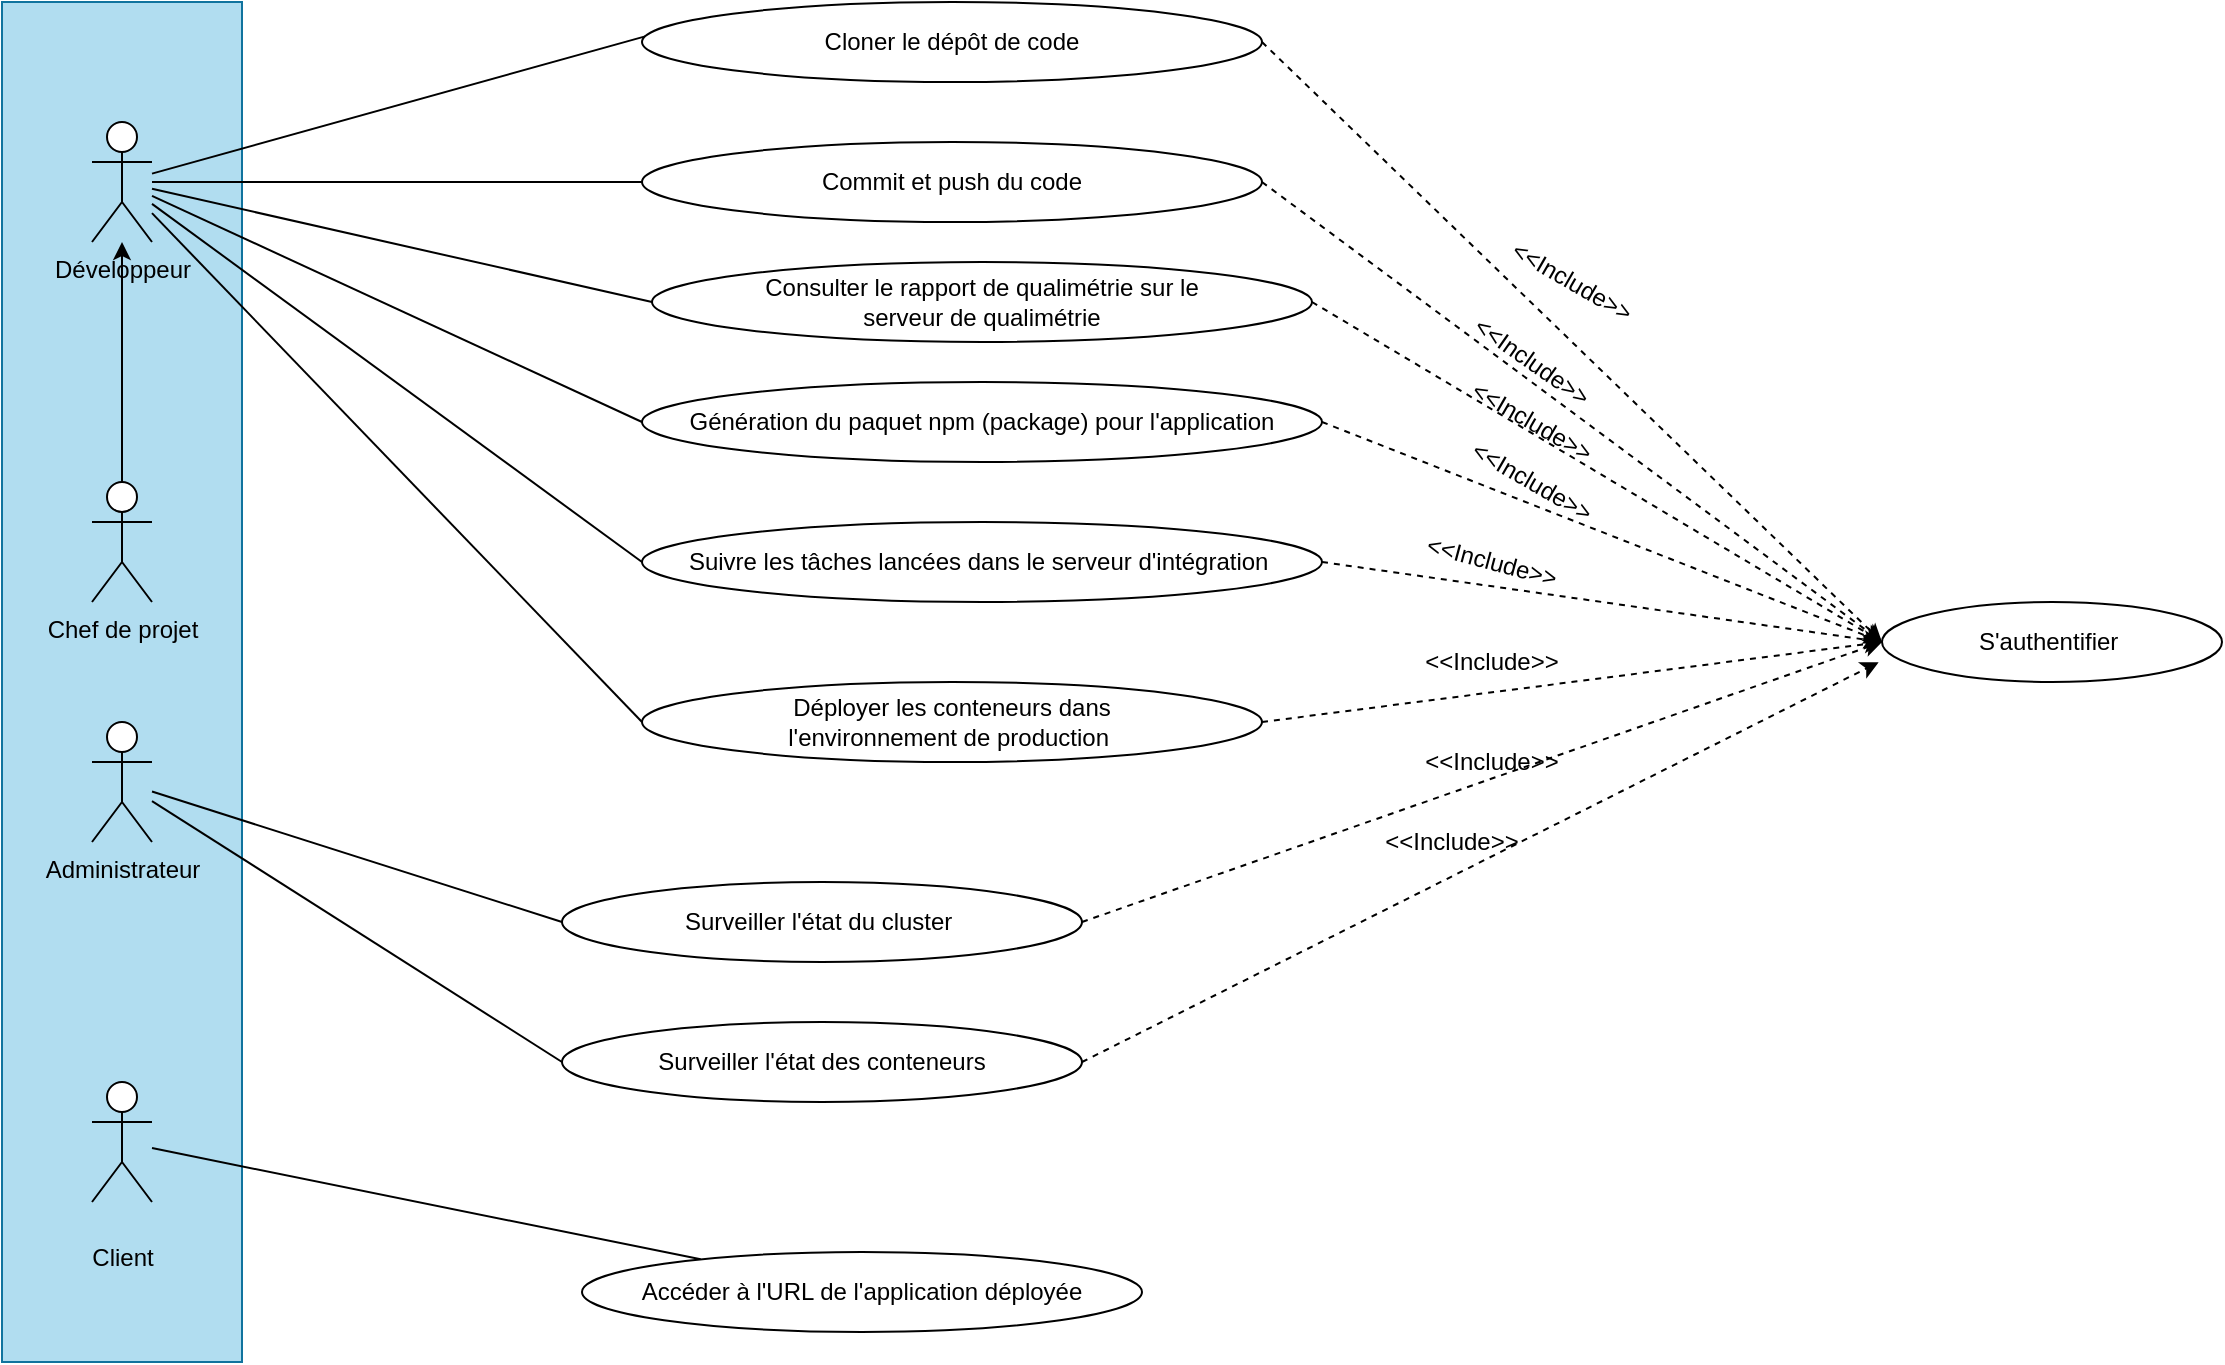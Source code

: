 <mxfile version="21.3.3" type="github">
  <diagram name="Page-1" id="0IG-OPLD6j06kxd6y5DB">
    <mxGraphModel dx="1750" dy="2052" grid="1" gridSize="10" guides="1" tooltips="1" connect="1" arrows="1" fold="1" page="1" pageScale="1" pageWidth="827" pageHeight="1169" math="0" shadow="0">
      <root>
        <mxCell id="0" />
        <mxCell id="1" parent="0" />
        <mxCell id="JRF7HpJoh09jdQa5sIdF-34" value="" style="rounded=0;whiteSpace=wrap;html=1;fillColor=#b1ddf0;strokeColor=#10739e;" vertex="1" parent="1">
          <mxGeometry y="-40" width="120" height="680" as="geometry" />
        </mxCell>
        <mxCell id="JRF7HpJoh09jdQa5sIdF-36" style="edgeStyle=none;rounded=0;jumpStyle=line;jumpSize=7;orthogonalLoop=1;jettySize=auto;html=1;entryX=0.021;entryY=0.395;entryDx=0;entryDy=0;entryPerimeter=0;targetPerimeterSpacing=0;endArrow=none;endFill=0;" edge="1" parent="1" source="JRF7HpJoh09jdQa5sIdF-42" target="JRF7HpJoh09jdQa5sIdF-50">
          <mxGeometry relative="1" as="geometry" />
        </mxCell>
        <mxCell id="JRF7HpJoh09jdQa5sIdF-37" style="edgeStyle=none;rounded=0;jumpStyle=line;jumpSize=7;orthogonalLoop=1;jettySize=auto;html=1;entryX=0;entryY=0.5;entryDx=0;entryDy=0;targetPerimeterSpacing=0;endArrow=none;endFill=0;" edge="1" parent="1" source="JRF7HpJoh09jdQa5sIdF-42" target="JRF7HpJoh09jdQa5sIdF-51">
          <mxGeometry relative="1" as="geometry" />
        </mxCell>
        <mxCell id="JRF7HpJoh09jdQa5sIdF-38" style="edgeStyle=none;rounded=0;jumpStyle=line;jumpSize=7;orthogonalLoop=1;jettySize=auto;html=1;entryX=0;entryY=0.5;entryDx=0;entryDy=0;targetPerimeterSpacing=0;endArrow=none;endFill=0;" edge="1" parent="1" source="JRF7HpJoh09jdQa5sIdF-42" target="JRF7HpJoh09jdQa5sIdF-52">
          <mxGeometry relative="1" as="geometry" />
        </mxCell>
        <mxCell id="JRF7HpJoh09jdQa5sIdF-39" style="edgeStyle=none;rounded=0;jumpStyle=line;jumpSize=7;orthogonalLoop=1;jettySize=auto;html=1;entryX=0;entryY=0.5;entryDx=0;entryDy=0;targetPerimeterSpacing=0;endArrow=none;endFill=0;" edge="1" parent="1" source="JRF7HpJoh09jdQa5sIdF-42" target="JRF7HpJoh09jdQa5sIdF-53">
          <mxGeometry relative="1" as="geometry" />
        </mxCell>
        <mxCell id="JRF7HpJoh09jdQa5sIdF-40" style="edgeStyle=none;rounded=0;jumpStyle=line;jumpSize=7;orthogonalLoop=1;jettySize=auto;html=1;entryX=0;entryY=0.5;entryDx=0;entryDy=0;targetPerimeterSpacing=0;endArrow=none;endFill=0;" edge="1" parent="1" source="JRF7HpJoh09jdQa5sIdF-42" target="JRF7HpJoh09jdQa5sIdF-54">
          <mxGeometry relative="1" as="geometry" />
        </mxCell>
        <mxCell id="JRF7HpJoh09jdQa5sIdF-41" style="edgeStyle=none;rounded=0;jumpStyle=line;jumpSize=7;orthogonalLoop=1;jettySize=auto;html=1;entryX=0;entryY=0.5;entryDx=0;entryDy=0;targetPerimeterSpacing=0;endArrow=none;endFill=0;" edge="1" parent="1" source="JRF7HpJoh09jdQa5sIdF-42" target="JRF7HpJoh09jdQa5sIdF-55">
          <mxGeometry relative="1" as="geometry" />
        </mxCell>
        <mxCell id="JRF7HpJoh09jdQa5sIdF-42" value="Développeur" style="shape=umlActor;verticalLabelPosition=bottom;verticalAlign=top;html=1;outlineConnect=0;" vertex="1" parent="1">
          <mxGeometry x="45" y="20" width="30" height="60" as="geometry" />
        </mxCell>
        <mxCell id="JRF7HpJoh09jdQa5sIdF-43" value="" style="edgeStyle=orthogonalEdgeStyle;rounded=0;orthogonalLoop=1;jettySize=auto;html=1;jumpStyle=gap;" edge="1" parent="1" source="JRF7HpJoh09jdQa5sIdF-44" target="JRF7HpJoh09jdQa5sIdF-42">
          <mxGeometry relative="1" as="geometry">
            <Array as="points">
              <mxPoint x="60" y="120" />
              <mxPoint x="60" y="120" />
            </Array>
          </mxGeometry>
        </mxCell>
        <mxCell id="JRF7HpJoh09jdQa5sIdF-44" value="Chef de projet" style="shape=umlActor;verticalLabelPosition=bottom;verticalAlign=top;html=1;outlineConnect=0;" vertex="1" parent="1">
          <mxGeometry x="45" y="200" width="30" height="60" as="geometry" />
        </mxCell>
        <mxCell id="JRF7HpJoh09jdQa5sIdF-45" style="rounded=0;jumpStyle=line;orthogonalLoop=1;jettySize=auto;html=1;targetPerimeterSpacing=0;jumpSize=7;entryX=0;entryY=0.5;entryDx=0;entryDy=0;endArrow=none;endFill=0;" edge="1" parent="1" source="JRF7HpJoh09jdQa5sIdF-47" target="JRF7HpJoh09jdQa5sIdF-57">
          <mxGeometry relative="1" as="geometry" />
        </mxCell>
        <mxCell id="JRF7HpJoh09jdQa5sIdF-46" style="edgeStyle=none;rounded=0;jumpStyle=line;jumpSize=7;orthogonalLoop=1;jettySize=auto;html=1;entryX=0;entryY=0.5;entryDx=0;entryDy=0;targetPerimeterSpacing=0;endArrow=none;endFill=0;" edge="1" parent="1" source="JRF7HpJoh09jdQa5sIdF-47" target="JRF7HpJoh09jdQa5sIdF-58">
          <mxGeometry relative="1" as="geometry" />
        </mxCell>
        <mxCell id="JRF7HpJoh09jdQa5sIdF-47" value="Administrateur" style="shape=umlActor;verticalLabelPosition=bottom;verticalAlign=top;html=1;outlineConnect=0;" vertex="1" parent="1">
          <mxGeometry x="45" y="320" width="30" height="60" as="geometry" />
        </mxCell>
        <mxCell id="JRF7HpJoh09jdQa5sIdF-68" style="rounded=0;orthogonalLoop=1;jettySize=auto;html=1;endArrow=none;endFill=0;" edge="1" parent="1" source="JRF7HpJoh09jdQa5sIdF-49" target="JRF7HpJoh09jdQa5sIdF-56">
          <mxGeometry relative="1" as="geometry" />
        </mxCell>
        <mxCell id="JRF7HpJoh09jdQa5sIdF-49" value="&#xa;Client&#xa;&#xa;" style="shape=umlActor;verticalLabelPosition=bottom;verticalAlign=top;html=1;outlineConnect=0;" vertex="1" parent="1">
          <mxGeometry x="45" y="500" width="30" height="60" as="geometry" />
        </mxCell>
        <mxCell id="JRF7HpJoh09jdQa5sIdF-70" style="rounded=0;orthogonalLoop=1;jettySize=auto;html=1;exitX=1;exitY=0.5;exitDx=0;exitDy=0;entryX=0;entryY=0.5;entryDx=0;entryDy=0;dashed=1;" edge="1" parent="1" source="JRF7HpJoh09jdQa5sIdF-50" target="JRF7HpJoh09jdQa5sIdF-69">
          <mxGeometry relative="1" as="geometry" />
        </mxCell>
        <mxCell id="JRF7HpJoh09jdQa5sIdF-50" value="Cloner le dépôt de code" style="ellipse;whiteSpace=wrap;html=1;" vertex="1" parent="1">
          <mxGeometry x="320" y="-40" width="310" height="40" as="geometry" />
        </mxCell>
        <mxCell id="JRF7HpJoh09jdQa5sIdF-75" style="rounded=0;orthogonalLoop=1;jettySize=auto;html=1;exitX=1;exitY=0.5;exitDx=0;exitDy=0;entryX=0;entryY=0.5;entryDx=0;entryDy=0;dashed=1;" edge="1" parent="1" source="JRF7HpJoh09jdQa5sIdF-51" target="JRF7HpJoh09jdQa5sIdF-69">
          <mxGeometry relative="1" as="geometry" />
        </mxCell>
        <mxCell id="JRF7HpJoh09jdQa5sIdF-51" value="Commit et push du code" style="ellipse;whiteSpace=wrap;html=1;" vertex="1" parent="1">
          <mxGeometry x="320" y="30" width="310" height="40" as="geometry" />
        </mxCell>
        <mxCell id="JRF7HpJoh09jdQa5sIdF-76" style="rounded=0;orthogonalLoop=1;jettySize=auto;html=1;exitX=1;exitY=0.5;exitDx=0;exitDy=0;entryX=0;entryY=0.5;entryDx=0;entryDy=0;dashed=1;" edge="1" parent="1" source="JRF7HpJoh09jdQa5sIdF-52" target="JRF7HpJoh09jdQa5sIdF-69">
          <mxGeometry relative="1" as="geometry" />
        </mxCell>
        <mxCell id="JRF7HpJoh09jdQa5sIdF-52" value="Consulter le rapport de qualimétrie sur le&lt;br/&gt;serveur de qualimétrie" style="ellipse;whiteSpace=wrap;html=1;" vertex="1" parent="1">
          <mxGeometry x="325" y="90" width="330" height="40" as="geometry" />
        </mxCell>
        <mxCell id="JRF7HpJoh09jdQa5sIdF-79" style="rounded=0;orthogonalLoop=1;jettySize=auto;html=1;exitX=1;exitY=0.5;exitDx=0;exitDy=0;entryX=0;entryY=0.5;entryDx=0;entryDy=0;dashed=1;" edge="1" parent="1" source="JRF7HpJoh09jdQa5sIdF-53" target="JRF7HpJoh09jdQa5sIdF-69">
          <mxGeometry relative="1" as="geometry" />
        </mxCell>
        <mxCell id="JRF7HpJoh09jdQa5sIdF-53" value="Génération du paquet npm (package) pour l&#39;application" style="ellipse;whiteSpace=wrap;html=1;" vertex="1" parent="1">
          <mxGeometry x="320" y="150" width="340" height="40" as="geometry" />
        </mxCell>
        <mxCell id="JRF7HpJoh09jdQa5sIdF-80" style="rounded=0;orthogonalLoop=1;jettySize=auto;html=1;exitX=1;exitY=0.5;exitDx=0;exitDy=0;dashed=1;entryX=0;entryY=0.5;entryDx=0;entryDy=0;" edge="1" parent="1" source="JRF7HpJoh09jdQa5sIdF-54" target="JRF7HpJoh09jdQa5sIdF-69">
          <mxGeometry relative="1" as="geometry" />
        </mxCell>
        <mxCell id="JRF7HpJoh09jdQa5sIdF-54" value="Suivre les tâches lancées dans le serveur d&#39;intégration&amp;nbsp;" style="ellipse;whiteSpace=wrap;html=1;" vertex="1" parent="1">
          <mxGeometry x="320" y="220" width="340" height="40" as="geometry" />
        </mxCell>
        <mxCell id="JRF7HpJoh09jdQa5sIdF-81" style="rounded=0;orthogonalLoop=1;jettySize=auto;html=1;exitX=1;exitY=0.5;exitDx=0;exitDy=0;entryX=0;entryY=0.5;entryDx=0;entryDy=0;dashed=1;" edge="1" parent="1" source="JRF7HpJoh09jdQa5sIdF-55" target="JRF7HpJoh09jdQa5sIdF-69">
          <mxGeometry relative="1" as="geometry" />
        </mxCell>
        <mxCell id="JRF7HpJoh09jdQa5sIdF-55" value="Déployer les conteneurs dans&lt;br/&gt;l&#39;environnement de production&amp;nbsp;" style="ellipse;whiteSpace=wrap;html=1;" vertex="1" parent="1">
          <mxGeometry x="320" y="300" width="310" height="40" as="geometry" />
        </mxCell>
        <mxCell id="JRF7HpJoh09jdQa5sIdF-56" value="Accéder à l&#39;URL de l&#39;application déployée" style="ellipse;whiteSpace=wrap;html=1;" vertex="1" parent="1">
          <mxGeometry x="290" y="585" width="280" height="40" as="geometry" />
        </mxCell>
        <mxCell id="JRF7HpJoh09jdQa5sIdF-84" style="rounded=0;orthogonalLoop=1;jettySize=auto;html=1;exitX=1;exitY=0.5;exitDx=0;exitDy=0;entryX=0;entryY=0.5;entryDx=0;entryDy=0;dashed=1;" edge="1" parent="1" source="JRF7HpJoh09jdQa5sIdF-57" target="JRF7HpJoh09jdQa5sIdF-69">
          <mxGeometry relative="1" as="geometry" />
        </mxCell>
        <mxCell id="JRF7HpJoh09jdQa5sIdF-57" value="Surveiller l&#39;état du cluster&amp;nbsp;" style="ellipse;whiteSpace=wrap;html=1;" vertex="1" parent="1">
          <mxGeometry x="280" y="400" width="260" height="40" as="geometry" />
        </mxCell>
        <mxCell id="JRF7HpJoh09jdQa5sIdF-87" style="rounded=0;orthogonalLoop=1;jettySize=auto;html=1;exitX=1;exitY=0.5;exitDx=0;exitDy=0;entryX=-0.01;entryY=0.754;entryDx=0;entryDy=0;entryPerimeter=0;dashed=1;" edge="1" parent="1" source="JRF7HpJoh09jdQa5sIdF-58" target="JRF7HpJoh09jdQa5sIdF-69">
          <mxGeometry relative="1" as="geometry" />
        </mxCell>
        <mxCell id="JRF7HpJoh09jdQa5sIdF-58" value="Surveiller l&#39;état des conteneurs" style="ellipse;whiteSpace=wrap;html=1;" vertex="1" parent="1">
          <mxGeometry x="280" y="470" width="260" height="40" as="geometry" />
        </mxCell>
        <mxCell id="JRF7HpJoh09jdQa5sIdF-65" value="&amp;lt;&amp;lt;Include&amp;gt;&amp;gt;" style="text;html=1;strokeColor=none;fillColor=none;align=center;verticalAlign=middle;whiteSpace=wrap;rounded=0;" vertex="1" parent="1">
          <mxGeometry x="700" y="370" width="50" height="20" as="geometry" />
        </mxCell>
        <mxCell id="JRF7HpJoh09jdQa5sIdF-69" value="S&#39;authentifier&amp;nbsp;" style="ellipse;whiteSpace=wrap;html=1;" vertex="1" parent="1">
          <mxGeometry x="940" y="260" width="170" height="40" as="geometry" />
        </mxCell>
        <mxCell id="JRF7HpJoh09jdQa5sIdF-93" value="&amp;lt;&amp;lt;Include&amp;gt;&amp;gt;" style="text;html=1;strokeColor=none;fillColor=none;align=center;verticalAlign=middle;whiteSpace=wrap;rounded=0;" vertex="1" parent="1">
          <mxGeometry x="720" y="330" width="50" height="20" as="geometry" />
        </mxCell>
        <mxCell id="JRF7HpJoh09jdQa5sIdF-94" value="&amp;lt;&amp;lt;Include&amp;gt;&amp;gt;" style="text;html=1;strokeColor=none;fillColor=none;align=center;verticalAlign=middle;whiteSpace=wrap;rounded=0;" vertex="1" parent="1">
          <mxGeometry x="720" y="280" width="50" height="20" as="geometry" />
        </mxCell>
        <mxCell id="JRF7HpJoh09jdQa5sIdF-95" value="&amp;lt;&amp;lt;Include&amp;gt;&amp;gt;" style="text;html=1;strokeColor=none;fillColor=none;align=center;verticalAlign=middle;whiteSpace=wrap;rounded=0;rotation=15;" vertex="1" parent="1">
          <mxGeometry x="720" y="230" width="50" height="20" as="geometry" />
        </mxCell>
        <mxCell id="JRF7HpJoh09jdQa5sIdF-96" value="&amp;lt;&amp;lt;Include&amp;gt;&amp;gt;" style="text;html=1;strokeColor=none;fillColor=none;align=center;verticalAlign=middle;whiteSpace=wrap;rounded=0;rotation=30;" vertex="1" parent="1">
          <mxGeometry x="740" y="190" width="50" height="20" as="geometry" />
        </mxCell>
        <mxCell id="JRF7HpJoh09jdQa5sIdF-99" value="&amp;lt;&amp;lt;Include&amp;gt;&amp;gt;" style="text;html=1;strokeColor=none;fillColor=none;align=center;verticalAlign=middle;whiteSpace=wrap;rounded=0;rotation=30;" vertex="1" parent="1">
          <mxGeometry x="740" y="160" width="50" height="20" as="geometry" />
        </mxCell>
        <mxCell id="JRF7HpJoh09jdQa5sIdF-100" value="&amp;lt;&amp;lt;Include&amp;gt;&amp;gt;" style="text;html=1;strokeColor=none;fillColor=none;align=center;verticalAlign=middle;whiteSpace=wrap;rounded=0;rotation=35;" vertex="1" parent="1">
          <mxGeometry x="740" y="130" width="50" height="20" as="geometry" />
        </mxCell>
        <mxCell id="JRF7HpJoh09jdQa5sIdF-101" value="&amp;lt;&amp;lt;Include&amp;gt;&amp;gt;" style="text;html=1;strokeColor=none;fillColor=none;align=center;verticalAlign=middle;whiteSpace=wrap;rounded=0;rotation=30;" vertex="1" parent="1">
          <mxGeometry x="760" y="90" width="50" height="20" as="geometry" />
        </mxCell>
      </root>
    </mxGraphModel>
  </diagram>
</mxfile>
